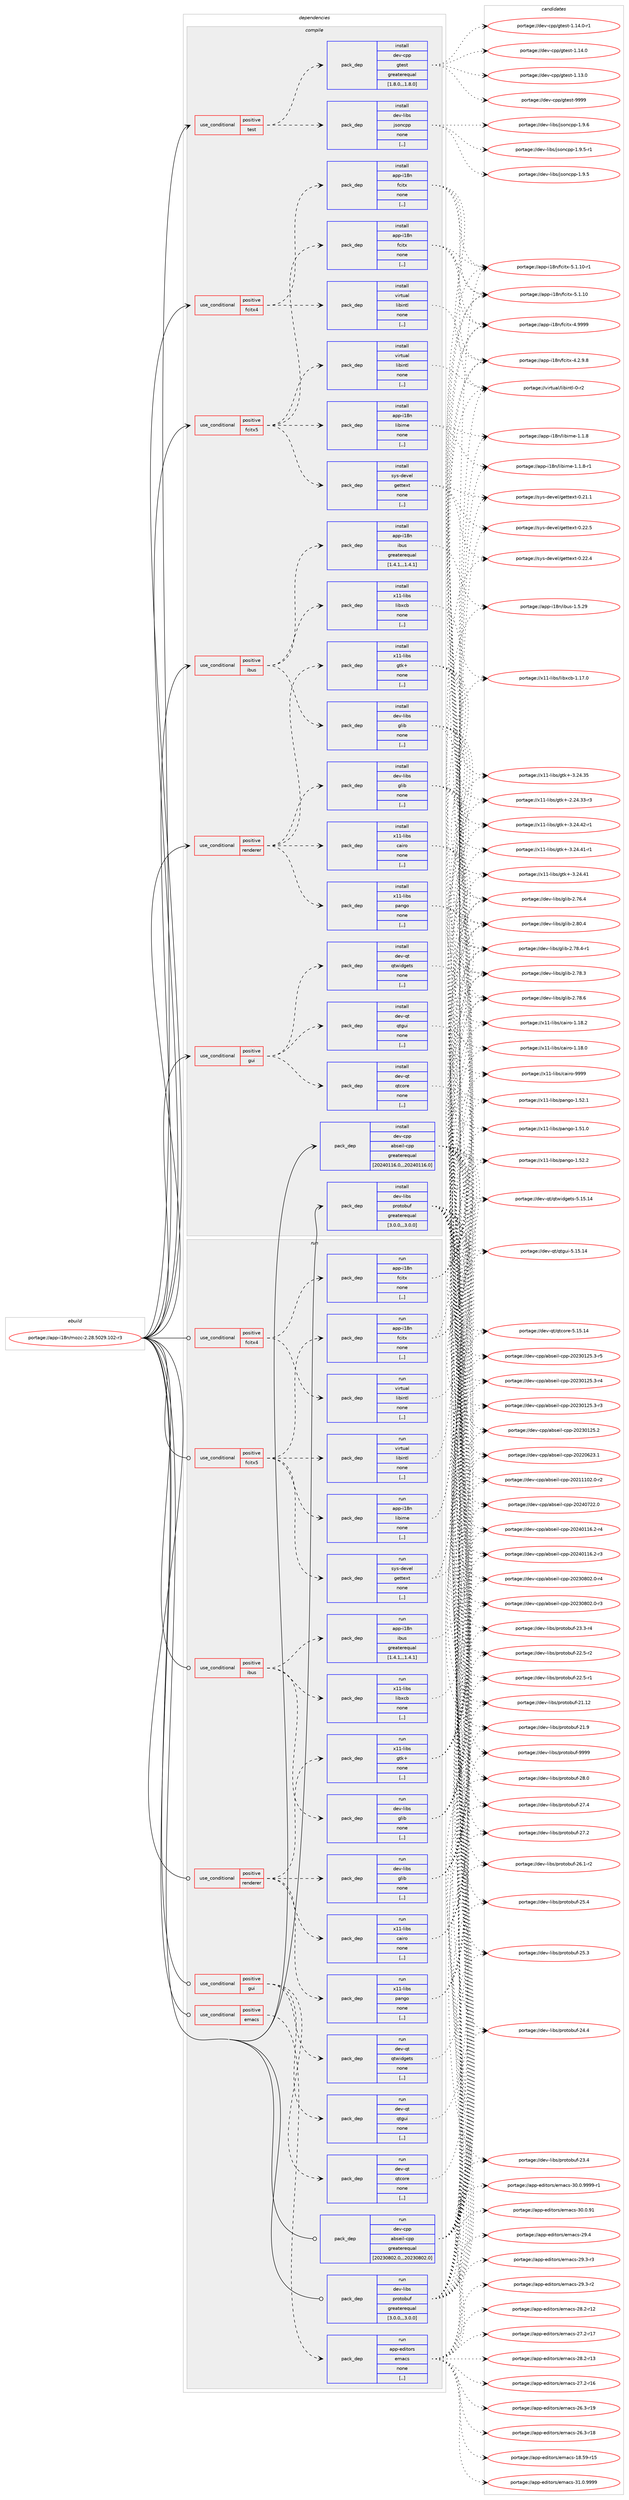 digraph prolog {

# *************
# Graph options
# *************

newrank=true;
concentrate=true;
compound=true;
graph [rankdir=LR,fontname=Helvetica,fontsize=10,ranksep=1.5];#, ranksep=2.5, nodesep=0.2];
edge  [arrowhead=vee];
node  [fontname=Helvetica,fontsize=10];

# **********
# The ebuild
# **********

subgraph cluster_leftcol {
color=gray;
label=<<i>ebuild</i>>;
id [label="portage://app-i18n/mozc-2.28.5029.102-r3", color=red, width=4, href="../app-i18n/mozc-2.28.5029.102-r3.svg"];
}

# ****************
# The dependencies
# ****************

subgraph cluster_midcol {
color=gray;
label=<<i>dependencies</i>>;
subgraph cluster_compile {
fillcolor="#eeeeee";
style=filled;
label=<<i>compile</i>>;
subgraph cond141066 {
dependency532045 [label=<<TABLE BORDER="0" CELLBORDER="1" CELLSPACING="0" CELLPADDING="4"><TR><TD ROWSPAN="3" CELLPADDING="10">use_conditional</TD></TR><TR><TD>positive</TD></TR><TR><TD>fcitx4</TD></TR></TABLE>>, shape=none, color=red];
subgraph pack387006 {
dependency532046 [label=<<TABLE BORDER="0" CELLBORDER="1" CELLSPACING="0" CELLPADDING="4" WIDTH="220"><TR><TD ROWSPAN="6" CELLPADDING="30">pack_dep</TD></TR><TR><TD WIDTH="110">install</TD></TR><TR><TD>app-i18n</TD></TR><TR><TD>fcitx</TD></TR><TR><TD>none</TD></TR><TR><TD>[,,]</TD></TR></TABLE>>, shape=none, color=blue];
}
dependency532045:e -> dependency532046:w [weight=20,style="dashed",arrowhead="vee"];
subgraph pack387007 {
dependency532047 [label=<<TABLE BORDER="0" CELLBORDER="1" CELLSPACING="0" CELLPADDING="4" WIDTH="220"><TR><TD ROWSPAN="6" CELLPADDING="30">pack_dep</TD></TR><TR><TD WIDTH="110">install</TD></TR><TR><TD>virtual</TD></TR><TR><TD>libintl</TD></TR><TR><TD>none</TD></TR><TR><TD>[,,]</TD></TR></TABLE>>, shape=none, color=blue];
}
dependency532045:e -> dependency532047:w [weight=20,style="dashed",arrowhead="vee"];
}
id:e -> dependency532045:w [weight=20,style="solid",arrowhead="vee"];
subgraph cond141067 {
dependency532048 [label=<<TABLE BORDER="0" CELLBORDER="1" CELLSPACING="0" CELLPADDING="4"><TR><TD ROWSPAN="3" CELLPADDING="10">use_conditional</TD></TR><TR><TD>positive</TD></TR><TR><TD>fcitx5</TD></TR></TABLE>>, shape=none, color=red];
subgraph pack387008 {
dependency532049 [label=<<TABLE BORDER="0" CELLBORDER="1" CELLSPACING="0" CELLPADDING="4" WIDTH="220"><TR><TD ROWSPAN="6" CELLPADDING="30">pack_dep</TD></TR><TR><TD WIDTH="110">install</TD></TR><TR><TD>app-i18n</TD></TR><TR><TD>fcitx</TD></TR><TR><TD>none</TD></TR><TR><TD>[,,]</TD></TR></TABLE>>, shape=none, color=blue];
}
dependency532048:e -> dependency532049:w [weight=20,style="dashed",arrowhead="vee"];
subgraph pack387009 {
dependency532050 [label=<<TABLE BORDER="0" CELLBORDER="1" CELLSPACING="0" CELLPADDING="4" WIDTH="220"><TR><TD ROWSPAN="6" CELLPADDING="30">pack_dep</TD></TR><TR><TD WIDTH="110">install</TD></TR><TR><TD>app-i18n</TD></TR><TR><TD>libime</TD></TR><TR><TD>none</TD></TR><TR><TD>[,,]</TD></TR></TABLE>>, shape=none, color=blue];
}
dependency532048:e -> dependency532050:w [weight=20,style="dashed",arrowhead="vee"];
subgraph pack387010 {
dependency532051 [label=<<TABLE BORDER="0" CELLBORDER="1" CELLSPACING="0" CELLPADDING="4" WIDTH="220"><TR><TD ROWSPAN="6" CELLPADDING="30">pack_dep</TD></TR><TR><TD WIDTH="110">install</TD></TR><TR><TD>sys-devel</TD></TR><TR><TD>gettext</TD></TR><TR><TD>none</TD></TR><TR><TD>[,,]</TD></TR></TABLE>>, shape=none, color=blue];
}
dependency532048:e -> dependency532051:w [weight=20,style="dashed",arrowhead="vee"];
subgraph pack387011 {
dependency532052 [label=<<TABLE BORDER="0" CELLBORDER="1" CELLSPACING="0" CELLPADDING="4" WIDTH="220"><TR><TD ROWSPAN="6" CELLPADDING="30">pack_dep</TD></TR><TR><TD WIDTH="110">install</TD></TR><TR><TD>virtual</TD></TR><TR><TD>libintl</TD></TR><TR><TD>none</TD></TR><TR><TD>[,,]</TD></TR></TABLE>>, shape=none, color=blue];
}
dependency532048:e -> dependency532052:w [weight=20,style="dashed",arrowhead="vee"];
}
id:e -> dependency532048:w [weight=20,style="solid",arrowhead="vee"];
subgraph cond141068 {
dependency532053 [label=<<TABLE BORDER="0" CELLBORDER="1" CELLSPACING="0" CELLPADDING="4"><TR><TD ROWSPAN="3" CELLPADDING="10">use_conditional</TD></TR><TR><TD>positive</TD></TR><TR><TD>gui</TD></TR></TABLE>>, shape=none, color=red];
subgraph pack387012 {
dependency532054 [label=<<TABLE BORDER="0" CELLBORDER="1" CELLSPACING="0" CELLPADDING="4" WIDTH="220"><TR><TD ROWSPAN="6" CELLPADDING="30">pack_dep</TD></TR><TR><TD WIDTH="110">install</TD></TR><TR><TD>dev-qt</TD></TR><TR><TD>qtcore</TD></TR><TR><TD>none</TD></TR><TR><TD>[,,]</TD></TR></TABLE>>, shape=none, color=blue];
}
dependency532053:e -> dependency532054:w [weight=20,style="dashed",arrowhead="vee"];
subgraph pack387013 {
dependency532055 [label=<<TABLE BORDER="0" CELLBORDER="1" CELLSPACING="0" CELLPADDING="4" WIDTH="220"><TR><TD ROWSPAN="6" CELLPADDING="30">pack_dep</TD></TR><TR><TD WIDTH="110">install</TD></TR><TR><TD>dev-qt</TD></TR><TR><TD>qtgui</TD></TR><TR><TD>none</TD></TR><TR><TD>[,,]</TD></TR></TABLE>>, shape=none, color=blue];
}
dependency532053:e -> dependency532055:w [weight=20,style="dashed",arrowhead="vee"];
subgraph pack387014 {
dependency532056 [label=<<TABLE BORDER="0" CELLBORDER="1" CELLSPACING="0" CELLPADDING="4" WIDTH="220"><TR><TD ROWSPAN="6" CELLPADDING="30">pack_dep</TD></TR><TR><TD WIDTH="110">install</TD></TR><TR><TD>dev-qt</TD></TR><TR><TD>qtwidgets</TD></TR><TR><TD>none</TD></TR><TR><TD>[,,]</TD></TR></TABLE>>, shape=none, color=blue];
}
dependency532053:e -> dependency532056:w [weight=20,style="dashed",arrowhead="vee"];
}
id:e -> dependency532053:w [weight=20,style="solid",arrowhead="vee"];
subgraph cond141069 {
dependency532057 [label=<<TABLE BORDER="0" CELLBORDER="1" CELLSPACING="0" CELLPADDING="4"><TR><TD ROWSPAN="3" CELLPADDING="10">use_conditional</TD></TR><TR><TD>positive</TD></TR><TR><TD>ibus</TD></TR></TABLE>>, shape=none, color=red];
subgraph pack387015 {
dependency532058 [label=<<TABLE BORDER="0" CELLBORDER="1" CELLSPACING="0" CELLPADDING="4" WIDTH="220"><TR><TD ROWSPAN="6" CELLPADDING="30">pack_dep</TD></TR><TR><TD WIDTH="110">install</TD></TR><TR><TD>app-i18n</TD></TR><TR><TD>ibus</TD></TR><TR><TD>greaterequal</TD></TR><TR><TD>[1.4.1,,,1.4.1]</TD></TR></TABLE>>, shape=none, color=blue];
}
dependency532057:e -> dependency532058:w [weight=20,style="dashed",arrowhead="vee"];
subgraph pack387016 {
dependency532059 [label=<<TABLE BORDER="0" CELLBORDER="1" CELLSPACING="0" CELLPADDING="4" WIDTH="220"><TR><TD ROWSPAN="6" CELLPADDING="30">pack_dep</TD></TR><TR><TD WIDTH="110">install</TD></TR><TR><TD>dev-libs</TD></TR><TR><TD>glib</TD></TR><TR><TD>none</TD></TR><TR><TD>[,,]</TD></TR></TABLE>>, shape=none, color=blue];
}
dependency532057:e -> dependency532059:w [weight=20,style="dashed",arrowhead="vee"];
subgraph pack387017 {
dependency532060 [label=<<TABLE BORDER="0" CELLBORDER="1" CELLSPACING="0" CELLPADDING="4" WIDTH="220"><TR><TD ROWSPAN="6" CELLPADDING="30">pack_dep</TD></TR><TR><TD WIDTH="110">install</TD></TR><TR><TD>x11-libs</TD></TR><TR><TD>libxcb</TD></TR><TR><TD>none</TD></TR><TR><TD>[,,]</TD></TR></TABLE>>, shape=none, color=blue];
}
dependency532057:e -> dependency532060:w [weight=20,style="dashed",arrowhead="vee"];
}
id:e -> dependency532057:w [weight=20,style="solid",arrowhead="vee"];
subgraph cond141070 {
dependency532061 [label=<<TABLE BORDER="0" CELLBORDER="1" CELLSPACING="0" CELLPADDING="4"><TR><TD ROWSPAN="3" CELLPADDING="10">use_conditional</TD></TR><TR><TD>positive</TD></TR><TR><TD>renderer</TD></TR></TABLE>>, shape=none, color=red];
subgraph pack387018 {
dependency532062 [label=<<TABLE BORDER="0" CELLBORDER="1" CELLSPACING="0" CELLPADDING="4" WIDTH="220"><TR><TD ROWSPAN="6" CELLPADDING="30">pack_dep</TD></TR><TR><TD WIDTH="110">install</TD></TR><TR><TD>dev-libs</TD></TR><TR><TD>glib</TD></TR><TR><TD>none</TD></TR><TR><TD>[,,]</TD></TR></TABLE>>, shape=none, color=blue];
}
dependency532061:e -> dependency532062:w [weight=20,style="dashed",arrowhead="vee"];
subgraph pack387019 {
dependency532063 [label=<<TABLE BORDER="0" CELLBORDER="1" CELLSPACING="0" CELLPADDING="4" WIDTH="220"><TR><TD ROWSPAN="6" CELLPADDING="30">pack_dep</TD></TR><TR><TD WIDTH="110">install</TD></TR><TR><TD>x11-libs</TD></TR><TR><TD>cairo</TD></TR><TR><TD>none</TD></TR><TR><TD>[,,]</TD></TR></TABLE>>, shape=none, color=blue];
}
dependency532061:e -> dependency532063:w [weight=20,style="dashed",arrowhead="vee"];
subgraph pack387020 {
dependency532064 [label=<<TABLE BORDER="0" CELLBORDER="1" CELLSPACING="0" CELLPADDING="4" WIDTH="220"><TR><TD ROWSPAN="6" CELLPADDING="30">pack_dep</TD></TR><TR><TD WIDTH="110">install</TD></TR><TR><TD>x11-libs</TD></TR><TR><TD>gtk+</TD></TR><TR><TD>none</TD></TR><TR><TD>[,,]</TD></TR></TABLE>>, shape=none, color=blue];
}
dependency532061:e -> dependency532064:w [weight=20,style="dashed",arrowhead="vee"];
subgraph pack387021 {
dependency532065 [label=<<TABLE BORDER="0" CELLBORDER="1" CELLSPACING="0" CELLPADDING="4" WIDTH="220"><TR><TD ROWSPAN="6" CELLPADDING="30">pack_dep</TD></TR><TR><TD WIDTH="110">install</TD></TR><TR><TD>x11-libs</TD></TR><TR><TD>pango</TD></TR><TR><TD>none</TD></TR><TR><TD>[,,]</TD></TR></TABLE>>, shape=none, color=blue];
}
dependency532061:e -> dependency532065:w [weight=20,style="dashed",arrowhead="vee"];
}
id:e -> dependency532061:w [weight=20,style="solid",arrowhead="vee"];
subgraph cond141071 {
dependency532066 [label=<<TABLE BORDER="0" CELLBORDER="1" CELLSPACING="0" CELLPADDING="4"><TR><TD ROWSPAN="3" CELLPADDING="10">use_conditional</TD></TR><TR><TD>positive</TD></TR><TR><TD>test</TD></TR></TABLE>>, shape=none, color=red];
subgraph pack387022 {
dependency532067 [label=<<TABLE BORDER="0" CELLBORDER="1" CELLSPACING="0" CELLPADDING="4" WIDTH="220"><TR><TD ROWSPAN="6" CELLPADDING="30">pack_dep</TD></TR><TR><TD WIDTH="110">install</TD></TR><TR><TD>dev-cpp</TD></TR><TR><TD>gtest</TD></TR><TR><TD>greaterequal</TD></TR><TR><TD>[1.8.0,,,1.8.0]</TD></TR></TABLE>>, shape=none, color=blue];
}
dependency532066:e -> dependency532067:w [weight=20,style="dashed",arrowhead="vee"];
subgraph pack387023 {
dependency532068 [label=<<TABLE BORDER="0" CELLBORDER="1" CELLSPACING="0" CELLPADDING="4" WIDTH="220"><TR><TD ROWSPAN="6" CELLPADDING="30">pack_dep</TD></TR><TR><TD WIDTH="110">install</TD></TR><TR><TD>dev-libs</TD></TR><TR><TD>jsoncpp</TD></TR><TR><TD>none</TD></TR><TR><TD>[,,]</TD></TR></TABLE>>, shape=none, color=blue];
}
dependency532066:e -> dependency532068:w [weight=20,style="dashed",arrowhead="vee"];
}
id:e -> dependency532066:w [weight=20,style="solid",arrowhead="vee"];
subgraph pack387024 {
dependency532069 [label=<<TABLE BORDER="0" CELLBORDER="1" CELLSPACING="0" CELLPADDING="4" WIDTH="220"><TR><TD ROWSPAN="6" CELLPADDING="30">pack_dep</TD></TR><TR><TD WIDTH="110">install</TD></TR><TR><TD>dev-cpp</TD></TR><TR><TD>abseil-cpp</TD></TR><TR><TD>greaterequal</TD></TR><TR><TD>[20240116.0,,,20240116.0]</TD></TR></TABLE>>, shape=none, color=blue];
}
id:e -> dependency532069:w [weight=20,style="solid",arrowhead="vee"];
subgraph pack387025 {
dependency532070 [label=<<TABLE BORDER="0" CELLBORDER="1" CELLSPACING="0" CELLPADDING="4" WIDTH="220"><TR><TD ROWSPAN="6" CELLPADDING="30">pack_dep</TD></TR><TR><TD WIDTH="110">install</TD></TR><TR><TD>dev-libs</TD></TR><TR><TD>protobuf</TD></TR><TR><TD>greaterequal</TD></TR><TR><TD>[3.0.0,,,3.0.0]</TD></TR></TABLE>>, shape=none, color=blue];
}
id:e -> dependency532070:w [weight=20,style="solid",arrowhead="vee"];
}
subgraph cluster_compileandrun {
fillcolor="#eeeeee";
style=filled;
label=<<i>compile and run</i>>;
}
subgraph cluster_run {
fillcolor="#eeeeee";
style=filled;
label=<<i>run</i>>;
subgraph cond141072 {
dependency532071 [label=<<TABLE BORDER="0" CELLBORDER="1" CELLSPACING="0" CELLPADDING="4"><TR><TD ROWSPAN="3" CELLPADDING="10">use_conditional</TD></TR><TR><TD>positive</TD></TR><TR><TD>emacs</TD></TR></TABLE>>, shape=none, color=red];
subgraph pack387026 {
dependency532072 [label=<<TABLE BORDER="0" CELLBORDER="1" CELLSPACING="0" CELLPADDING="4" WIDTH="220"><TR><TD ROWSPAN="6" CELLPADDING="30">pack_dep</TD></TR><TR><TD WIDTH="110">run</TD></TR><TR><TD>app-editors</TD></TR><TR><TD>emacs</TD></TR><TR><TD>none</TD></TR><TR><TD>[,,]</TD></TR></TABLE>>, shape=none, color=blue];
}
dependency532071:e -> dependency532072:w [weight=20,style="dashed",arrowhead="vee"];
}
id:e -> dependency532071:w [weight=20,style="solid",arrowhead="odot"];
subgraph cond141073 {
dependency532073 [label=<<TABLE BORDER="0" CELLBORDER="1" CELLSPACING="0" CELLPADDING="4"><TR><TD ROWSPAN="3" CELLPADDING="10">use_conditional</TD></TR><TR><TD>positive</TD></TR><TR><TD>fcitx4</TD></TR></TABLE>>, shape=none, color=red];
subgraph pack387027 {
dependency532074 [label=<<TABLE BORDER="0" CELLBORDER="1" CELLSPACING="0" CELLPADDING="4" WIDTH="220"><TR><TD ROWSPAN="6" CELLPADDING="30">pack_dep</TD></TR><TR><TD WIDTH="110">run</TD></TR><TR><TD>app-i18n</TD></TR><TR><TD>fcitx</TD></TR><TR><TD>none</TD></TR><TR><TD>[,,]</TD></TR></TABLE>>, shape=none, color=blue];
}
dependency532073:e -> dependency532074:w [weight=20,style="dashed",arrowhead="vee"];
subgraph pack387028 {
dependency532075 [label=<<TABLE BORDER="0" CELLBORDER="1" CELLSPACING="0" CELLPADDING="4" WIDTH="220"><TR><TD ROWSPAN="6" CELLPADDING="30">pack_dep</TD></TR><TR><TD WIDTH="110">run</TD></TR><TR><TD>virtual</TD></TR><TR><TD>libintl</TD></TR><TR><TD>none</TD></TR><TR><TD>[,,]</TD></TR></TABLE>>, shape=none, color=blue];
}
dependency532073:e -> dependency532075:w [weight=20,style="dashed",arrowhead="vee"];
}
id:e -> dependency532073:w [weight=20,style="solid",arrowhead="odot"];
subgraph cond141074 {
dependency532076 [label=<<TABLE BORDER="0" CELLBORDER="1" CELLSPACING="0" CELLPADDING="4"><TR><TD ROWSPAN="3" CELLPADDING="10">use_conditional</TD></TR><TR><TD>positive</TD></TR><TR><TD>fcitx5</TD></TR></TABLE>>, shape=none, color=red];
subgraph pack387029 {
dependency532077 [label=<<TABLE BORDER="0" CELLBORDER="1" CELLSPACING="0" CELLPADDING="4" WIDTH="220"><TR><TD ROWSPAN="6" CELLPADDING="30">pack_dep</TD></TR><TR><TD WIDTH="110">run</TD></TR><TR><TD>app-i18n</TD></TR><TR><TD>fcitx</TD></TR><TR><TD>none</TD></TR><TR><TD>[,,]</TD></TR></TABLE>>, shape=none, color=blue];
}
dependency532076:e -> dependency532077:w [weight=20,style="dashed",arrowhead="vee"];
subgraph pack387030 {
dependency532078 [label=<<TABLE BORDER="0" CELLBORDER="1" CELLSPACING="0" CELLPADDING="4" WIDTH="220"><TR><TD ROWSPAN="6" CELLPADDING="30">pack_dep</TD></TR><TR><TD WIDTH="110">run</TD></TR><TR><TD>app-i18n</TD></TR><TR><TD>libime</TD></TR><TR><TD>none</TD></TR><TR><TD>[,,]</TD></TR></TABLE>>, shape=none, color=blue];
}
dependency532076:e -> dependency532078:w [weight=20,style="dashed",arrowhead="vee"];
subgraph pack387031 {
dependency532079 [label=<<TABLE BORDER="0" CELLBORDER="1" CELLSPACING="0" CELLPADDING="4" WIDTH="220"><TR><TD ROWSPAN="6" CELLPADDING="30">pack_dep</TD></TR><TR><TD WIDTH="110">run</TD></TR><TR><TD>sys-devel</TD></TR><TR><TD>gettext</TD></TR><TR><TD>none</TD></TR><TR><TD>[,,]</TD></TR></TABLE>>, shape=none, color=blue];
}
dependency532076:e -> dependency532079:w [weight=20,style="dashed",arrowhead="vee"];
subgraph pack387032 {
dependency532080 [label=<<TABLE BORDER="0" CELLBORDER="1" CELLSPACING="0" CELLPADDING="4" WIDTH="220"><TR><TD ROWSPAN="6" CELLPADDING="30">pack_dep</TD></TR><TR><TD WIDTH="110">run</TD></TR><TR><TD>virtual</TD></TR><TR><TD>libintl</TD></TR><TR><TD>none</TD></TR><TR><TD>[,,]</TD></TR></TABLE>>, shape=none, color=blue];
}
dependency532076:e -> dependency532080:w [weight=20,style="dashed",arrowhead="vee"];
}
id:e -> dependency532076:w [weight=20,style="solid",arrowhead="odot"];
subgraph cond141075 {
dependency532081 [label=<<TABLE BORDER="0" CELLBORDER="1" CELLSPACING="0" CELLPADDING="4"><TR><TD ROWSPAN="3" CELLPADDING="10">use_conditional</TD></TR><TR><TD>positive</TD></TR><TR><TD>gui</TD></TR></TABLE>>, shape=none, color=red];
subgraph pack387033 {
dependency532082 [label=<<TABLE BORDER="0" CELLBORDER="1" CELLSPACING="0" CELLPADDING="4" WIDTH="220"><TR><TD ROWSPAN="6" CELLPADDING="30">pack_dep</TD></TR><TR><TD WIDTH="110">run</TD></TR><TR><TD>dev-qt</TD></TR><TR><TD>qtcore</TD></TR><TR><TD>none</TD></TR><TR><TD>[,,]</TD></TR></TABLE>>, shape=none, color=blue];
}
dependency532081:e -> dependency532082:w [weight=20,style="dashed",arrowhead="vee"];
subgraph pack387034 {
dependency532083 [label=<<TABLE BORDER="0" CELLBORDER="1" CELLSPACING="0" CELLPADDING="4" WIDTH="220"><TR><TD ROWSPAN="6" CELLPADDING="30">pack_dep</TD></TR><TR><TD WIDTH="110">run</TD></TR><TR><TD>dev-qt</TD></TR><TR><TD>qtgui</TD></TR><TR><TD>none</TD></TR><TR><TD>[,,]</TD></TR></TABLE>>, shape=none, color=blue];
}
dependency532081:e -> dependency532083:w [weight=20,style="dashed",arrowhead="vee"];
subgraph pack387035 {
dependency532084 [label=<<TABLE BORDER="0" CELLBORDER="1" CELLSPACING="0" CELLPADDING="4" WIDTH="220"><TR><TD ROWSPAN="6" CELLPADDING="30">pack_dep</TD></TR><TR><TD WIDTH="110">run</TD></TR><TR><TD>dev-qt</TD></TR><TR><TD>qtwidgets</TD></TR><TR><TD>none</TD></TR><TR><TD>[,,]</TD></TR></TABLE>>, shape=none, color=blue];
}
dependency532081:e -> dependency532084:w [weight=20,style="dashed",arrowhead="vee"];
}
id:e -> dependency532081:w [weight=20,style="solid",arrowhead="odot"];
subgraph cond141076 {
dependency532085 [label=<<TABLE BORDER="0" CELLBORDER="1" CELLSPACING="0" CELLPADDING="4"><TR><TD ROWSPAN="3" CELLPADDING="10">use_conditional</TD></TR><TR><TD>positive</TD></TR><TR><TD>ibus</TD></TR></TABLE>>, shape=none, color=red];
subgraph pack387036 {
dependency532086 [label=<<TABLE BORDER="0" CELLBORDER="1" CELLSPACING="0" CELLPADDING="4" WIDTH="220"><TR><TD ROWSPAN="6" CELLPADDING="30">pack_dep</TD></TR><TR><TD WIDTH="110">run</TD></TR><TR><TD>app-i18n</TD></TR><TR><TD>ibus</TD></TR><TR><TD>greaterequal</TD></TR><TR><TD>[1.4.1,,,1.4.1]</TD></TR></TABLE>>, shape=none, color=blue];
}
dependency532085:e -> dependency532086:w [weight=20,style="dashed",arrowhead="vee"];
subgraph pack387037 {
dependency532087 [label=<<TABLE BORDER="0" CELLBORDER="1" CELLSPACING="0" CELLPADDING="4" WIDTH="220"><TR><TD ROWSPAN="6" CELLPADDING="30">pack_dep</TD></TR><TR><TD WIDTH="110">run</TD></TR><TR><TD>dev-libs</TD></TR><TR><TD>glib</TD></TR><TR><TD>none</TD></TR><TR><TD>[,,]</TD></TR></TABLE>>, shape=none, color=blue];
}
dependency532085:e -> dependency532087:w [weight=20,style="dashed",arrowhead="vee"];
subgraph pack387038 {
dependency532088 [label=<<TABLE BORDER="0" CELLBORDER="1" CELLSPACING="0" CELLPADDING="4" WIDTH="220"><TR><TD ROWSPAN="6" CELLPADDING="30">pack_dep</TD></TR><TR><TD WIDTH="110">run</TD></TR><TR><TD>x11-libs</TD></TR><TR><TD>libxcb</TD></TR><TR><TD>none</TD></TR><TR><TD>[,,]</TD></TR></TABLE>>, shape=none, color=blue];
}
dependency532085:e -> dependency532088:w [weight=20,style="dashed",arrowhead="vee"];
}
id:e -> dependency532085:w [weight=20,style="solid",arrowhead="odot"];
subgraph cond141077 {
dependency532089 [label=<<TABLE BORDER="0" CELLBORDER="1" CELLSPACING="0" CELLPADDING="4"><TR><TD ROWSPAN="3" CELLPADDING="10">use_conditional</TD></TR><TR><TD>positive</TD></TR><TR><TD>renderer</TD></TR></TABLE>>, shape=none, color=red];
subgraph pack387039 {
dependency532090 [label=<<TABLE BORDER="0" CELLBORDER="1" CELLSPACING="0" CELLPADDING="4" WIDTH="220"><TR><TD ROWSPAN="6" CELLPADDING="30">pack_dep</TD></TR><TR><TD WIDTH="110">run</TD></TR><TR><TD>dev-libs</TD></TR><TR><TD>glib</TD></TR><TR><TD>none</TD></TR><TR><TD>[,,]</TD></TR></TABLE>>, shape=none, color=blue];
}
dependency532089:e -> dependency532090:w [weight=20,style="dashed",arrowhead="vee"];
subgraph pack387040 {
dependency532091 [label=<<TABLE BORDER="0" CELLBORDER="1" CELLSPACING="0" CELLPADDING="4" WIDTH="220"><TR><TD ROWSPAN="6" CELLPADDING="30">pack_dep</TD></TR><TR><TD WIDTH="110">run</TD></TR><TR><TD>x11-libs</TD></TR><TR><TD>cairo</TD></TR><TR><TD>none</TD></TR><TR><TD>[,,]</TD></TR></TABLE>>, shape=none, color=blue];
}
dependency532089:e -> dependency532091:w [weight=20,style="dashed",arrowhead="vee"];
subgraph pack387041 {
dependency532092 [label=<<TABLE BORDER="0" CELLBORDER="1" CELLSPACING="0" CELLPADDING="4" WIDTH="220"><TR><TD ROWSPAN="6" CELLPADDING="30">pack_dep</TD></TR><TR><TD WIDTH="110">run</TD></TR><TR><TD>x11-libs</TD></TR><TR><TD>gtk+</TD></TR><TR><TD>none</TD></TR><TR><TD>[,,]</TD></TR></TABLE>>, shape=none, color=blue];
}
dependency532089:e -> dependency532092:w [weight=20,style="dashed",arrowhead="vee"];
subgraph pack387042 {
dependency532093 [label=<<TABLE BORDER="0" CELLBORDER="1" CELLSPACING="0" CELLPADDING="4" WIDTH="220"><TR><TD ROWSPAN="6" CELLPADDING="30">pack_dep</TD></TR><TR><TD WIDTH="110">run</TD></TR><TR><TD>x11-libs</TD></TR><TR><TD>pango</TD></TR><TR><TD>none</TD></TR><TR><TD>[,,]</TD></TR></TABLE>>, shape=none, color=blue];
}
dependency532089:e -> dependency532093:w [weight=20,style="dashed",arrowhead="vee"];
}
id:e -> dependency532089:w [weight=20,style="solid",arrowhead="odot"];
subgraph pack387043 {
dependency532094 [label=<<TABLE BORDER="0" CELLBORDER="1" CELLSPACING="0" CELLPADDING="4" WIDTH="220"><TR><TD ROWSPAN="6" CELLPADDING="30">pack_dep</TD></TR><TR><TD WIDTH="110">run</TD></TR><TR><TD>dev-cpp</TD></TR><TR><TD>abseil-cpp</TD></TR><TR><TD>greaterequal</TD></TR><TR><TD>[20230802.0,,,20230802.0]</TD></TR></TABLE>>, shape=none, color=blue];
}
id:e -> dependency532094:w [weight=20,style="solid",arrowhead="odot"];
subgraph pack387044 {
dependency532095 [label=<<TABLE BORDER="0" CELLBORDER="1" CELLSPACING="0" CELLPADDING="4" WIDTH="220"><TR><TD ROWSPAN="6" CELLPADDING="30">pack_dep</TD></TR><TR><TD WIDTH="110">run</TD></TR><TR><TD>dev-libs</TD></TR><TR><TD>protobuf</TD></TR><TR><TD>greaterequal</TD></TR><TR><TD>[3.0.0,,,3.0.0]</TD></TR></TABLE>>, shape=none, color=blue];
}
id:e -> dependency532095:w [weight=20,style="solid",arrowhead="odot"];
}
}

# **************
# The candidates
# **************

subgraph cluster_choices {
rank=same;
color=gray;
label=<<i>candidates</i>>;

subgraph choice387006 {
color=black;
nodesep=1;
choice971121124510549561104710299105116120455346494649484511449 [label="portage://app-i18n/fcitx-5.1.10-r1", color=red, width=4,href="../app-i18n/fcitx-5.1.10-r1.svg"];
choice97112112451054956110471029910511612045534649464948 [label="portage://app-i18n/fcitx-5.1.10", color=red, width=4,href="../app-i18n/fcitx-5.1.10.svg"];
choice97112112451054956110471029910511612045524657575757 [label="portage://app-i18n/fcitx-4.9999", color=red, width=4,href="../app-i18n/fcitx-4.9999.svg"];
choice9711211245105495611047102991051161204552465046574656 [label="portage://app-i18n/fcitx-4.2.9.8", color=red, width=4,href="../app-i18n/fcitx-4.2.9.8.svg"];
dependency532046:e -> choice971121124510549561104710299105116120455346494649484511449:w [style=dotted,weight="100"];
dependency532046:e -> choice97112112451054956110471029910511612045534649464948:w [style=dotted,weight="100"];
dependency532046:e -> choice97112112451054956110471029910511612045524657575757:w [style=dotted,weight="100"];
dependency532046:e -> choice9711211245105495611047102991051161204552465046574656:w [style=dotted,weight="100"];
}
subgraph choice387007 {
color=black;
nodesep=1;
choice11810511411611797108471081059810511011610845484511450 [label="portage://virtual/libintl-0-r2", color=red, width=4,href="../virtual/libintl-0-r2.svg"];
dependency532047:e -> choice11810511411611797108471081059810511011610845484511450:w [style=dotted,weight="100"];
}
subgraph choice387008 {
color=black;
nodesep=1;
choice971121124510549561104710299105116120455346494649484511449 [label="portage://app-i18n/fcitx-5.1.10-r1", color=red, width=4,href="../app-i18n/fcitx-5.1.10-r1.svg"];
choice97112112451054956110471029910511612045534649464948 [label="portage://app-i18n/fcitx-5.1.10", color=red, width=4,href="../app-i18n/fcitx-5.1.10.svg"];
choice97112112451054956110471029910511612045524657575757 [label="portage://app-i18n/fcitx-4.9999", color=red, width=4,href="../app-i18n/fcitx-4.9999.svg"];
choice9711211245105495611047102991051161204552465046574656 [label="portage://app-i18n/fcitx-4.2.9.8", color=red, width=4,href="../app-i18n/fcitx-4.2.9.8.svg"];
dependency532049:e -> choice971121124510549561104710299105116120455346494649484511449:w [style=dotted,weight="100"];
dependency532049:e -> choice97112112451054956110471029910511612045534649464948:w [style=dotted,weight="100"];
dependency532049:e -> choice97112112451054956110471029910511612045524657575757:w [style=dotted,weight="100"];
dependency532049:e -> choice9711211245105495611047102991051161204552465046574656:w [style=dotted,weight="100"];
}
subgraph choice387009 {
color=black;
nodesep=1;
choice9711211245105495611047108105981051091014549464946564511449 [label="portage://app-i18n/libime-1.1.8-r1", color=red, width=4,href="../app-i18n/libime-1.1.8-r1.svg"];
choice971121124510549561104710810598105109101454946494656 [label="portage://app-i18n/libime-1.1.8", color=red, width=4,href="../app-i18n/libime-1.1.8.svg"];
dependency532050:e -> choice9711211245105495611047108105981051091014549464946564511449:w [style=dotted,weight="100"];
dependency532050:e -> choice971121124510549561104710810598105109101454946494656:w [style=dotted,weight="100"];
}
subgraph choice387010 {
color=black;
nodesep=1;
choice115121115451001011181011084710310111611610112011645484650504653 [label="portage://sys-devel/gettext-0.22.5", color=red, width=4,href="../sys-devel/gettext-0.22.5.svg"];
choice115121115451001011181011084710310111611610112011645484650504652 [label="portage://sys-devel/gettext-0.22.4", color=red, width=4,href="../sys-devel/gettext-0.22.4.svg"];
choice115121115451001011181011084710310111611610112011645484650494649 [label="portage://sys-devel/gettext-0.21.1", color=red, width=4,href="../sys-devel/gettext-0.21.1.svg"];
dependency532051:e -> choice115121115451001011181011084710310111611610112011645484650504653:w [style=dotted,weight="100"];
dependency532051:e -> choice115121115451001011181011084710310111611610112011645484650504652:w [style=dotted,weight="100"];
dependency532051:e -> choice115121115451001011181011084710310111611610112011645484650494649:w [style=dotted,weight="100"];
}
subgraph choice387011 {
color=black;
nodesep=1;
choice11810511411611797108471081059810511011610845484511450 [label="portage://virtual/libintl-0-r2", color=red, width=4,href="../virtual/libintl-0-r2.svg"];
dependency532052:e -> choice11810511411611797108471081059810511011610845484511450:w [style=dotted,weight="100"];
}
subgraph choice387012 {
color=black;
nodesep=1;
choice1001011184511311647113116991111141014553464953464952 [label="portage://dev-qt/qtcore-5.15.14", color=red, width=4,href="../dev-qt/qtcore-5.15.14.svg"];
dependency532054:e -> choice1001011184511311647113116991111141014553464953464952:w [style=dotted,weight="100"];
}
subgraph choice387013 {
color=black;
nodesep=1;
choice10010111845113116471131161031171054553464953464952 [label="portage://dev-qt/qtgui-5.15.14", color=red, width=4,href="../dev-qt/qtgui-5.15.14.svg"];
dependency532055:e -> choice10010111845113116471131161031171054553464953464952:w [style=dotted,weight="100"];
}
subgraph choice387014 {
color=black;
nodesep=1;
choice10010111845113116471131161191051001031011161154553464953464952 [label="portage://dev-qt/qtwidgets-5.15.14", color=red, width=4,href="../dev-qt/qtwidgets-5.15.14.svg"];
dependency532056:e -> choice10010111845113116471131161191051001031011161154553464953464952:w [style=dotted,weight="100"];
}
subgraph choice387015 {
color=black;
nodesep=1;
choice97112112451054956110471059811711545494653465057 [label="portage://app-i18n/ibus-1.5.29", color=red, width=4,href="../app-i18n/ibus-1.5.29.svg"];
dependency532058:e -> choice97112112451054956110471059811711545494653465057:w [style=dotted,weight="100"];
}
subgraph choice387016 {
color=black;
nodesep=1;
choice1001011184510810598115471031081059845504656484652 [label="portage://dev-libs/glib-2.80.4", color=red, width=4,href="../dev-libs/glib-2.80.4.svg"];
choice1001011184510810598115471031081059845504655564654 [label="portage://dev-libs/glib-2.78.6", color=red, width=4,href="../dev-libs/glib-2.78.6.svg"];
choice10010111845108105981154710310810598455046555646524511449 [label="portage://dev-libs/glib-2.78.4-r1", color=red, width=4,href="../dev-libs/glib-2.78.4-r1.svg"];
choice1001011184510810598115471031081059845504655564651 [label="portage://dev-libs/glib-2.78.3", color=red, width=4,href="../dev-libs/glib-2.78.3.svg"];
choice1001011184510810598115471031081059845504655544652 [label="portage://dev-libs/glib-2.76.4", color=red, width=4,href="../dev-libs/glib-2.76.4.svg"];
dependency532059:e -> choice1001011184510810598115471031081059845504656484652:w [style=dotted,weight="100"];
dependency532059:e -> choice1001011184510810598115471031081059845504655564654:w [style=dotted,weight="100"];
dependency532059:e -> choice10010111845108105981154710310810598455046555646524511449:w [style=dotted,weight="100"];
dependency532059:e -> choice1001011184510810598115471031081059845504655564651:w [style=dotted,weight="100"];
dependency532059:e -> choice1001011184510810598115471031081059845504655544652:w [style=dotted,weight="100"];
}
subgraph choice387017 {
color=black;
nodesep=1;
choice120494945108105981154710810598120999845494649554648 [label="portage://x11-libs/libxcb-1.17.0", color=red, width=4,href="../x11-libs/libxcb-1.17.0.svg"];
dependency532060:e -> choice120494945108105981154710810598120999845494649554648:w [style=dotted,weight="100"];
}
subgraph choice387018 {
color=black;
nodesep=1;
choice1001011184510810598115471031081059845504656484652 [label="portage://dev-libs/glib-2.80.4", color=red, width=4,href="../dev-libs/glib-2.80.4.svg"];
choice1001011184510810598115471031081059845504655564654 [label="portage://dev-libs/glib-2.78.6", color=red, width=4,href="../dev-libs/glib-2.78.6.svg"];
choice10010111845108105981154710310810598455046555646524511449 [label="portage://dev-libs/glib-2.78.4-r1", color=red, width=4,href="../dev-libs/glib-2.78.4-r1.svg"];
choice1001011184510810598115471031081059845504655564651 [label="portage://dev-libs/glib-2.78.3", color=red, width=4,href="../dev-libs/glib-2.78.3.svg"];
choice1001011184510810598115471031081059845504655544652 [label="portage://dev-libs/glib-2.76.4", color=red, width=4,href="../dev-libs/glib-2.76.4.svg"];
dependency532062:e -> choice1001011184510810598115471031081059845504656484652:w [style=dotted,weight="100"];
dependency532062:e -> choice1001011184510810598115471031081059845504655564654:w [style=dotted,weight="100"];
dependency532062:e -> choice10010111845108105981154710310810598455046555646524511449:w [style=dotted,weight="100"];
dependency532062:e -> choice1001011184510810598115471031081059845504655564651:w [style=dotted,weight="100"];
dependency532062:e -> choice1001011184510810598115471031081059845504655544652:w [style=dotted,weight="100"];
}
subgraph choice387019 {
color=black;
nodesep=1;
choice120494945108105981154799971051141114557575757 [label="portage://x11-libs/cairo-9999", color=red, width=4,href="../x11-libs/cairo-9999.svg"];
choice1204949451081059811547999710511411145494649564650 [label="portage://x11-libs/cairo-1.18.2", color=red, width=4,href="../x11-libs/cairo-1.18.2.svg"];
choice1204949451081059811547999710511411145494649564648 [label="portage://x11-libs/cairo-1.18.0", color=red, width=4,href="../x11-libs/cairo-1.18.0.svg"];
dependency532063:e -> choice120494945108105981154799971051141114557575757:w [style=dotted,weight="100"];
dependency532063:e -> choice1204949451081059811547999710511411145494649564650:w [style=dotted,weight="100"];
dependency532063:e -> choice1204949451081059811547999710511411145494649564648:w [style=dotted,weight="100"];
}
subgraph choice387020 {
color=black;
nodesep=1;
choice12049494510810598115471031161074345514650524652504511449 [label="portage://x11-libs/gtk+-3.24.42-r1", color=red, width=4,href="../x11-libs/gtk+-3.24.42-r1.svg"];
choice12049494510810598115471031161074345514650524652494511449 [label="portage://x11-libs/gtk+-3.24.41-r1", color=red, width=4,href="../x11-libs/gtk+-3.24.41-r1.svg"];
choice1204949451081059811547103116107434551465052465249 [label="portage://x11-libs/gtk+-3.24.41", color=red, width=4,href="../x11-libs/gtk+-3.24.41.svg"];
choice1204949451081059811547103116107434551465052465153 [label="portage://x11-libs/gtk+-3.24.35", color=red, width=4,href="../x11-libs/gtk+-3.24.35.svg"];
choice12049494510810598115471031161074345504650524651514511451 [label="portage://x11-libs/gtk+-2.24.33-r3", color=red, width=4,href="../x11-libs/gtk+-2.24.33-r3.svg"];
dependency532064:e -> choice12049494510810598115471031161074345514650524652504511449:w [style=dotted,weight="100"];
dependency532064:e -> choice12049494510810598115471031161074345514650524652494511449:w [style=dotted,weight="100"];
dependency532064:e -> choice1204949451081059811547103116107434551465052465249:w [style=dotted,weight="100"];
dependency532064:e -> choice1204949451081059811547103116107434551465052465153:w [style=dotted,weight="100"];
dependency532064:e -> choice12049494510810598115471031161074345504650524651514511451:w [style=dotted,weight="100"];
}
subgraph choice387021 {
color=black;
nodesep=1;
choice12049494510810598115471129711010311145494653504650 [label="portage://x11-libs/pango-1.52.2", color=red, width=4,href="../x11-libs/pango-1.52.2.svg"];
choice12049494510810598115471129711010311145494653504649 [label="portage://x11-libs/pango-1.52.1", color=red, width=4,href="../x11-libs/pango-1.52.1.svg"];
choice12049494510810598115471129711010311145494653494648 [label="portage://x11-libs/pango-1.51.0", color=red, width=4,href="../x11-libs/pango-1.51.0.svg"];
dependency532065:e -> choice12049494510810598115471129711010311145494653504650:w [style=dotted,weight="100"];
dependency532065:e -> choice12049494510810598115471129711010311145494653504649:w [style=dotted,weight="100"];
dependency532065:e -> choice12049494510810598115471129711010311145494653494648:w [style=dotted,weight="100"];
}
subgraph choice387022 {
color=black;
nodesep=1;
choice1001011184599112112471031161011151164557575757 [label="portage://dev-cpp/gtest-9999", color=red, width=4,href="../dev-cpp/gtest-9999.svg"];
choice100101118459911211247103116101115116454946495246484511449 [label="portage://dev-cpp/gtest-1.14.0-r1", color=red, width=4,href="../dev-cpp/gtest-1.14.0-r1.svg"];
choice10010111845991121124710311610111511645494649524648 [label="portage://dev-cpp/gtest-1.14.0", color=red, width=4,href="../dev-cpp/gtest-1.14.0.svg"];
choice10010111845991121124710311610111511645494649514648 [label="portage://dev-cpp/gtest-1.13.0", color=red, width=4,href="../dev-cpp/gtest-1.13.0.svg"];
dependency532067:e -> choice1001011184599112112471031161011151164557575757:w [style=dotted,weight="100"];
dependency532067:e -> choice100101118459911211247103116101115116454946495246484511449:w [style=dotted,weight="100"];
dependency532067:e -> choice10010111845991121124710311610111511645494649524648:w [style=dotted,weight="100"];
dependency532067:e -> choice10010111845991121124710311610111511645494649514648:w [style=dotted,weight="100"];
}
subgraph choice387023 {
color=black;
nodesep=1;
choice10010111845108105981154710611511111099112112454946574654 [label="portage://dev-libs/jsoncpp-1.9.6", color=red, width=4,href="../dev-libs/jsoncpp-1.9.6.svg"];
choice100101118451081059811547106115111110991121124549465746534511449 [label="portage://dev-libs/jsoncpp-1.9.5-r1", color=red, width=4,href="../dev-libs/jsoncpp-1.9.5-r1.svg"];
choice10010111845108105981154710611511111099112112454946574653 [label="portage://dev-libs/jsoncpp-1.9.5", color=red, width=4,href="../dev-libs/jsoncpp-1.9.5.svg"];
dependency532068:e -> choice10010111845108105981154710611511111099112112454946574654:w [style=dotted,weight="100"];
dependency532068:e -> choice100101118451081059811547106115111110991121124549465746534511449:w [style=dotted,weight="100"];
dependency532068:e -> choice10010111845108105981154710611511111099112112454946574653:w [style=dotted,weight="100"];
}
subgraph choice387024 {
color=black;
nodesep=1;
choice100101118459911211247979811510110510845991121124550485052485550504648 [label="portage://dev-cpp/abseil-cpp-20240722.0", color=red, width=4,href="../dev-cpp/abseil-cpp-20240722.0.svg"];
choice1001011184599112112479798115101105108459911211245504850524849495446504511452 [label="portage://dev-cpp/abseil-cpp-20240116.2-r4", color=red, width=4,href="../dev-cpp/abseil-cpp-20240116.2-r4.svg"];
choice1001011184599112112479798115101105108459911211245504850524849495446504511451 [label="portage://dev-cpp/abseil-cpp-20240116.2-r3", color=red, width=4,href="../dev-cpp/abseil-cpp-20240116.2-r3.svg"];
choice1001011184599112112479798115101105108459911211245504850514856485046484511452 [label="portage://dev-cpp/abseil-cpp-20230802.0-r4", color=red, width=4,href="../dev-cpp/abseil-cpp-20230802.0-r4.svg"];
choice1001011184599112112479798115101105108459911211245504850514856485046484511451 [label="portage://dev-cpp/abseil-cpp-20230802.0-r3", color=red, width=4,href="../dev-cpp/abseil-cpp-20230802.0-r3.svg"];
choice1001011184599112112479798115101105108459911211245504850514849505346514511453 [label="portage://dev-cpp/abseil-cpp-20230125.3-r5", color=red, width=4,href="../dev-cpp/abseil-cpp-20230125.3-r5.svg"];
choice1001011184599112112479798115101105108459911211245504850514849505346514511452 [label="portage://dev-cpp/abseil-cpp-20230125.3-r4", color=red, width=4,href="../dev-cpp/abseil-cpp-20230125.3-r4.svg"];
choice1001011184599112112479798115101105108459911211245504850514849505346514511451 [label="portage://dev-cpp/abseil-cpp-20230125.3-r3", color=red, width=4,href="../dev-cpp/abseil-cpp-20230125.3-r3.svg"];
choice100101118459911211247979811510110510845991121124550485051484950534650 [label="portage://dev-cpp/abseil-cpp-20230125.2", color=red, width=4,href="../dev-cpp/abseil-cpp-20230125.2.svg"];
choice100101118459911211247979811510110510845991121124550485050485450514649 [label="portage://dev-cpp/abseil-cpp-20220623.1", color=red, width=4,href="../dev-cpp/abseil-cpp-20220623.1.svg"];
choice1001011184599112112479798115101105108459911211245504850494949485046484511450 [label="portage://dev-cpp/abseil-cpp-20211102.0-r2", color=red, width=4,href="../dev-cpp/abseil-cpp-20211102.0-r2.svg"];
dependency532069:e -> choice100101118459911211247979811510110510845991121124550485052485550504648:w [style=dotted,weight="100"];
dependency532069:e -> choice1001011184599112112479798115101105108459911211245504850524849495446504511452:w [style=dotted,weight="100"];
dependency532069:e -> choice1001011184599112112479798115101105108459911211245504850524849495446504511451:w [style=dotted,weight="100"];
dependency532069:e -> choice1001011184599112112479798115101105108459911211245504850514856485046484511452:w [style=dotted,weight="100"];
dependency532069:e -> choice1001011184599112112479798115101105108459911211245504850514856485046484511451:w [style=dotted,weight="100"];
dependency532069:e -> choice1001011184599112112479798115101105108459911211245504850514849505346514511453:w [style=dotted,weight="100"];
dependency532069:e -> choice1001011184599112112479798115101105108459911211245504850514849505346514511452:w [style=dotted,weight="100"];
dependency532069:e -> choice1001011184599112112479798115101105108459911211245504850514849505346514511451:w [style=dotted,weight="100"];
dependency532069:e -> choice100101118459911211247979811510110510845991121124550485051484950534650:w [style=dotted,weight="100"];
dependency532069:e -> choice100101118459911211247979811510110510845991121124550485050485450514649:w [style=dotted,weight="100"];
dependency532069:e -> choice1001011184599112112479798115101105108459911211245504850494949485046484511450:w [style=dotted,weight="100"];
}
subgraph choice387025 {
color=black;
nodesep=1;
choice100101118451081059811547112114111116111981171024557575757 [label="portage://dev-libs/protobuf-9999", color=red, width=4,href="../dev-libs/protobuf-9999.svg"];
choice100101118451081059811547112114111116111981171024550564648 [label="portage://dev-libs/protobuf-28.0", color=red, width=4,href="../dev-libs/protobuf-28.0.svg"];
choice100101118451081059811547112114111116111981171024550554652 [label="portage://dev-libs/protobuf-27.4", color=red, width=4,href="../dev-libs/protobuf-27.4.svg"];
choice100101118451081059811547112114111116111981171024550554650 [label="portage://dev-libs/protobuf-27.2", color=red, width=4,href="../dev-libs/protobuf-27.2.svg"];
choice1001011184510810598115471121141111161119811710245505446494511450 [label="portage://dev-libs/protobuf-26.1-r2", color=red, width=4,href="../dev-libs/protobuf-26.1-r2.svg"];
choice100101118451081059811547112114111116111981171024550534652 [label="portage://dev-libs/protobuf-25.4", color=red, width=4,href="../dev-libs/protobuf-25.4.svg"];
choice100101118451081059811547112114111116111981171024550534651 [label="portage://dev-libs/protobuf-25.3", color=red, width=4,href="../dev-libs/protobuf-25.3.svg"];
choice100101118451081059811547112114111116111981171024550524652 [label="portage://dev-libs/protobuf-24.4", color=red, width=4,href="../dev-libs/protobuf-24.4.svg"];
choice100101118451081059811547112114111116111981171024550514652 [label="portage://dev-libs/protobuf-23.4", color=red, width=4,href="../dev-libs/protobuf-23.4.svg"];
choice1001011184510810598115471121141111161119811710245505146514511452 [label="portage://dev-libs/protobuf-23.3-r4", color=red, width=4,href="../dev-libs/protobuf-23.3-r4.svg"];
choice1001011184510810598115471121141111161119811710245505046534511450 [label="portage://dev-libs/protobuf-22.5-r2", color=red, width=4,href="../dev-libs/protobuf-22.5-r2.svg"];
choice1001011184510810598115471121141111161119811710245505046534511449 [label="portage://dev-libs/protobuf-22.5-r1", color=red, width=4,href="../dev-libs/protobuf-22.5-r1.svg"];
choice10010111845108105981154711211411111611198117102455049464950 [label="portage://dev-libs/protobuf-21.12", color=red, width=4,href="../dev-libs/protobuf-21.12.svg"];
choice100101118451081059811547112114111116111981171024550494657 [label="portage://dev-libs/protobuf-21.9", color=red, width=4,href="../dev-libs/protobuf-21.9.svg"];
dependency532070:e -> choice100101118451081059811547112114111116111981171024557575757:w [style=dotted,weight="100"];
dependency532070:e -> choice100101118451081059811547112114111116111981171024550564648:w [style=dotted,weight="100"];
dependency532070:e -> choice100101118451081059811547112114111116111981171024550554652:w [style=dotted,weight="100"];
dependency532070:e -> choice100101118451081059811547112114111116111981171024550554650:w [style=dotted,weight="100"];
dependency532070:e -> choice1001011184510810598115471121141111161119811710245505446494511450:w [style=dotted,weight="100"];
dependency532070:e -> choice100101118451081059811547112114111116111981171024550534652:w [style=dotted,weight="100"];
dependency532070:e -> choice100101118451081059811547112114111116111981171024550534651:w [style=dotted,weight="100"];
dependency532070:e -> choice100101118451081059811547112114111116111981171024550524652:w [style=dotted,weight="100"];
dependency532070:e -> choice100101118451081059811547112114111116111981171024550514652:w [style=dotted,weight="100"];
dependency532070:e -> choice1001011184510810598115471121141111161119811710245505146514511452:w [style=dotted,weight="100"];
dependency532070:e -> choice1001011184510810598115471121141111161119811710245505046534511450:w [style=dotted,weight="100"];
dependency532070:e -> choice1001011184510810598115471121141111161119811710245505046534511449:w [style=dotted,weight="100"];
dependency532070:e -> choice10010111845108105981154711211411111611198117102455049464950:w [style=dotted,weight="100"];
dependency532070:e -> choice100101118451081059811547112114111116111981171024550494657:w [style=dotted,weight="100"];
}
subgraph choice387026 {
color=black;
nodesep=1;
choice971121124510110010511611111411547101109979911545514946484657575757 [label="portage://app-editors/emacs-31.0.9999", color=red, width=4,href="../app-editors/emacs-31.0.9999.svg"];
choice9711211245101100105116111114115471011099799115455148464846575757574511449 [label="portage://app-editors/emacs-30.0.9999-r1", color=red, width=4,href="../app-editors/emacs-30.0.9999-r1.svg"];
choice97112112451011001051161111141154710110997991154551484648465749 [label="portage://app-editors/emacs-30.0.91", color=red, width=4,href="../app-editors/emacs-30.0.91.svg"];
choice97112112451011001051161111141154710110997991154550574652 [label="portage://app-editors/emacs-29.4", color=red, width=4,href="../app-editors/emacs-29.4.svg"];
choice971121124510110010511611111411547101109979911545505746514511451 [label="portage://app-editors/emacs-29.3-r3", color=red, width=4,href="../app-editors/emacs-29.3-r3.svg"];
choice971121124510110010511611111411547101109979911545505746514511450 [label="portage://app-editors/emacs-29.3-r2", color=red, width=4,href="../app-editors/emacs-29.3-r2.svg"];
choice97112112451011001051161111141154710110997991154550564650451144951 [label="portage://app-editors/emacs-28.2-r13", color=red, width=4,href="../app-editors/emacs-28.2-r13.svg"];
choice97112112451011001051161111141154710110997991154550564650451144950 [label="portage://app-editors/emacs-28.2-r12", color=red, width=4,href="../app-editors/emacs-28.2-r12.svg"];
choice97112112451011001051161111141154710110997991154550554650451144955 [label="portage://app-editors/emacs-27.2-r17", color=red, width=4,href="../app-editors/emacs-27.2-r17.svg"];
choice97112112451011001051161111141154710110997991154550554650451144954 [label="portage://app-editors/emacs-27.2-r16", color=red, width=4,href="../app-editors/emacs-27.2-r16.svg"];
choice97112112451011001051161111141154710110997991154550544651451144957 [label="portage://app-editors/emacs-26.3-r19", color=red, width=4,href="../app-editors/emacs-26.3-r19.svg"];
choice97112112451011001051161111141154710110997991154550544651451144956 [label="portage://app-editors/emacs-26.3-r18", color=red, width=4,href="../app-editors/emacs-26.3-r18.svg"];
choice9711211245101100105116111114115471011099799115454956465357451144953 [label="portage://app-editors/emacs-18.59-r15", color=red, width=4,href="../app-editors/emacs-18.59-r15.svg"];
dependency532072:e -> choice971121124510110010511611111411547101109979911545514946484657575757:w [style=dotted,weight="100"];
dependency532072:e -> choice9711211245101100105116111114115471011099799115455148464846575757574511449:w [style=dotted,weight="100"];
dependency532072:e -> choice97112112451011001051161111141154710110997991154551484648465749:w [style=dotted,weight="100"];
dependency532072:e -> choice97112112451011001051161111141154710110997991154550574652:w [style=dotted,weight="100"];
dependency532072:e -> choice971121124510110010511611111411547101109979911545505746514511451:w [style=dotted,weight="100"];
dependency532072:e -> choice971121124510110010511611111411547101109979911545505746514511450:w [style=dotted,weight="100"];
dependency532072:e -> choice97112112451011001051161111141154710110997991154550564650451144951:w [style=dotted,weight="100"];
dependency532072:e -> choice97112112451011001051161111141154710110997991154550564650451144950:w [style=dotted,weight="100"];
dependency532072:e -> choice97112112451011001051161111141154710110997991154550554650451144955:w [style=dotted,weight="100"];
dependency532072:e -> choice97112112451011001051161111141154710110997991154550554650451144954:w [style=dotted,weight="100"];
dependency532072:e -> choice97112112451011001051161111141154710110997991154550544651451144957:w [style=dotted,weight="100"];
dependency532072:e -> choice97112112451011001051161111141154710110997991154550544651451144956:w [style=dotted,weight="100"];
dependency532072:e -> choice9711211245101100105116111114115471011099799115454956465357451144953:w [style=dotted,weight="100"];
}
subgraph choice387027 {
color=black;
nodesep=1;
choice971121124510549561104710299105116120455346494649484511449 [label="portage://app-i18n/fcitx-5.1.10-r1", color=red, width=4,href="../app-i18n/fcitx-5.1.10-r1.svg"];
choice97112112451054956110471029910511612045534649464948 [label="portage://app-i18n/fcitx-5.1.10", color=red, width=4,href="../app-i18n/fcitx-5.1.10.svg"];
choice97112112451054956110471029910511612045524657575757 [label="portage://app-i18n/fcitx-4.9999", color=red, width=4,href="../app-i18n/fcitx-4.9999.svg"];
choice9711211245105495611047102991051161204552465046574656 [label="portage://app-i18n/fcitx-4.2.9.8", color=red, width=4,href="../app-i18n/fcitx-4.2.9.8.svg"];
dependency532074:e -> choice971121124510549561104710299105116120455346494649484511449:w [style=dotted,weight="100"];
dependency532074:e -> choice97112112451054956110471029910511612045534649464948:w [style=dotted,weight="100"];
dependency532074:e -> choice97112112451054956110471029910511612045524657575757:w [style=dotted,weight="100"];
dependency532074:e -> choice9711211245105495611047102991051161204552465046574656:w [style=dotted,weight="100"];
}
subgraph choice387028 {
color=black;
nodesep=1;
choice11810511411611797108471081059810511011610845484511450 [label="portage://virtual/libintl-0-r2", color=red, width=4,href="../virtual/libintl-0-r2.svg"];
dependency532075:e -> choice11810511411611797108471081059810511011610845484511450:w [style=dotted,weight="100"];
}
subgraph choice387029 {
color=black;
nodesep=1;
choice971121124510549561104710299105116120455346494649484511449 [label="portage://app-i18n/fcitx-5.1.10-r1", color=red, width=4,href="../app-i18n/fcitx-5.1.10-r1.svg"];
choice97112112451054956110471029910511612045534649464948 [label="portage://app-i18n/fcitx-5.1.10", color=red, width=4,href="../app-i18n/fcitx-5.1.10.svg"];
choice97112112451054956110471029910511612045524657575757 [label="portage://app-i18n/fcitx-4.9999", color=red, width=4,href="../app-i18n/fcitx-4.9999.svg"];
choice9711211245105495611047102991051161204552465046574656 [label="portage://app-i18n/fcitx-4.2.9.8", color=red, width=4,href="../app-i18n/fcitx-4.2.9.8.svg"];
dependency532077:e -> choice971121124510549561104710299105116120455346494649484511449:w [style=dotted,weight="100"];
dependency532077:e -> choice97112112451054956110471029910511612045534649464948:w [style=dotted,weight="100"];
dependency532077:e -> choice97112112451054956110471029910511612045524657575757:w [style=dotted,weight="100"];
dependency532077:e -> choice9711211245105495611047102991051161204552465046574656:w [style=dotted,weight="100"];
}
subgraph choice387030 {
color=black;
nodesep=1;
choice9711211245105495611047108105981051091014549464946564511449 [label="portage://app-i18n/libime-1.1.8-r1", color=red, width=4,href="../app-i18n/libime-1.1.8-r1.svg"];
choice971121124510549561104710810598105109101454946494656 [label="portage://app-i18n/libime-1.1.8", color=red, width=4,href="../app-i18n/libime-1.1.8.svg"];
dependency532078:e -> choice9711211245105495611047108105981051091014549464946564511449:w [style=dotted,weight="100"];
dependency532078:e -> choice971121124510549561104710810598105109101454946494656:w [style=dotted,weight="100"];
}
subgraph choice387031 {
color=black;
nodesep=1;
choice115121115451001011181011084710310111611610112011645484650504653 [label="portage://sys-devel/gettext-0.22.5", color=red, width=4,href="../sys-devel/gettext-0.22.5.svg"];
choice115121115451001011181011084710310111611610112011645484650504652 [label="portage://sys-devel/gettext-0.22.4", color=red, width=4,href="../sys-devel/gettext-0.22.4.svg"];
choice115121115451001011181011084710310111611610112011645484650494649 [label="portage://sys-devel/gettext-0.21.1", color=red, width=4,href="../sys-devel/gettext-0.21.1.svg"];
dependency532079:e -> choice115121115451001011181011084710310111611610112011645484650504653:w [style=dotted,weight="100"];
dependency532079:e -> choice115121115451001011181011084710310111611610112011645484650504652:w [style=dotted,weight="100"];
dependency532079:e -> choice115121115451001011181011084710310111611610112011645484650494649:w [style=dotted,weight="100"];
}
subgraph choice387032 {
color=black;
nodesep=1;
choice11810511411611797108471081059810511011610845484511450 [label="portage://virtual/libintl-0-r2", color=red, width=4,href="../virtual/libintl-0-r2.svg"];
dependency532080:e -> choice11810511411611797108471081059810511011610845484511450:w [style=dotted,weight="100"];
}
subgraph choice387033 {
color=black;
nodesep=1;
choice1001011184511311647113116991111141014553464953464952 [label="portage://dev-qt/qtcore-5.15.14", color=red, width=4,href="../dev-qt/qtcore-5.15.14.svg"];
dependency532082:e -> choice1001011184511311647113116991111141014553464953464952:w [style=dotted,weight="100"];
}
subgraph choice387034 {
color=black;
nodesep=1;
choice10010111845113116471131161031171054553464953464952 [label="portage://dev-qt/qtgui-5.15.14", color=red, width=4,href="../dev-qt/qtgui-5.15.14.svg"];
dependency532083:e -> choice10010111845113116471131161031171054553464953464952:w [style=dotted,weight="100"];
}
subgraph choice387035 {
color=black;
nodesep=1;
choice10010111845113116471131161191051001031011161154553464953464952 [label="portage://dev-qt/qtwidgets-5.15.14", color=red, width=4,href="../dev-qt/qtwidgets-5.15.14.svg"];
dependency532084:e -> choice10010111845113116471131161191051001031011161154553464953464952:w [style=dotted,weight="100"];
}
subgraph choice387036 {
color=black;
nodesep=1;
choice97112112451054956110471059811711545494653465057 [label="portage://app-i18n/ibus-1.5.29", color=red, width=4,href="../app-i18n/ibus-1.5.29.svg"];
dependency532086:e -> choice97112112451054956110471059811711545494653465057:w [style=dotted,weight="100"];
}
subgraph choice387037 {
color=black;
nodesep=1;
choice1001011184510810598115471031081059845504656484652 [label="portage://dev-libs/glib-2.80.4", color=red, width=4,href="../dev-libs/glib-2.80.4.svg"];
choice1001011184510810598115471031081059845504655564654 [label="portage://dev-libs/glib-2.78.6", color=red, width=4,href="../dev-libs/glib-2.78.6.svg"];
choice10010111845108105981154710310810598455046555646524511449 [label="portage://dev-libs/glib-2.78.4-r1", color=red, width=4,href="../dev-libs/glib-2.78.4-r1.svg"];
choice1001011184510810598115471031081059845504655564651 [label="portage://dev-libs/glib-2.78.3", color=red, width=4,href="../dev-libs/glib-2.78.3.svg"];
choice1001011184510810598115471031081059845504655544652 [label="portage://dev-libs/glib-2.76.4", color=red, width=4,href="../dev-libs/glib-2.76.4.svg"];
dependency532087:e -> choice1001011184510810598115471031081059845504656484652:w [style=dotted,weight="100"];
dependency532087:e -> choice1001011184510810598115471031081059845504655564654:w [style=dotted,weight="100"];
dependency532087:e -> choice10010111845108105981154710310810598455046555646524511449:w [style=dotted,weight="100"];
dependency532087:e -> choice1001011184510810598115471031081059845504655564651:w [style=dotted,weight="100"];
dependency532087:e -> choice1001011184510810598115471031081059845504655544652:w [style=dotted,weight="100"];
}
subgraph choice387038 {
color=black;
nodesep=1;
choice120494945108105981154710810598120999845494649554648 [label="portage://x11-libs/libxcb-1.17.0", color=red, width=4,href="../x11-libs/libxcb-1.17.0.svg"];
dependency532088:e -> choice120494945108105981154710810598120999845494649554648:w [style=dotted,weight="100"];
}
subgraph choice387039 {
color=black;
nodesep=1;
choice1001011184510810598115471031081059845504656484652 [label="portage://dev-libs/glib-2.80.4", color=red, width=4,href="../dev-libs/glib-2.80.4.svg"];
choice1001011184510810598115471031081059845504655564654 [label="portage://dev-libs/glib-2.78.6", color=red, width=4,href="../dev-libs/glib-2.78.6.svg"];
choice10010111845108105981154710310810598455046555646524511449 [label="portage://dev-libs/glib-2.78.4-r1", color=red, width=4,href="../dev-libs/glib-2.78.4-r1.svg"];
choice1001011184510810598115471031081059845504655564651 [label="portage://dev-libs/glib-2.78.3", color=red, width=4,href="../dev-libs/glib-2.78.3.svg"];
choice1001011184510810598115471031081059845504655544652 [label="portage://dev-libs/glib-2.76.4", color=red, width=4,href="../dev-libs/glib-2.76.4.svg"];
dependency532090:e -> choice1001011184510810598115471031081059845504656484652:w [style=dotted,weight="100"];
dependency532090:e -> choice1001011184510810598115471031081059845504655564654:w [style=dotted,weight="100"];
dependency532090:e -> choice10010111845108105981154710310810598455046555646524511449:w [style=dotted,weight="100"];
dependency532090:e -> choice1001011184510810598115471031081059845504655564651:w [style=dotted,weight="100"];
dependency532090:e -> choice1001011184510810598115471031081059845504655544652:w [style=dotted,weight="100"];
}
subgraph choice387040 {
color=black;
nodesep=1;
choice120494945108105981154799971051141114557575757 [label="portage://x11-libs/cairo-9999", color=red, width=4,href="../x11-libs/cairo-9999.svg"];
choice1204949451081059811547999710511411145494649564650 [label="portage://x11-libs/cairo-1.18.2", color=red, width=4,href="../x11-libs/cairo-1.18.2.svg"];
choice1204949451081059811547999710511411145494649564648 [label="portage://x11-libs/cairo-1.18.0", color=red, width=4,href="../x11-libs/cairo-1.18.0.svg"];
dependency532091:e -> choice120494945108105981154799971051141114557575757:w [style=dotted,weight="100"];
dependency532091:e -> choice1204949451081059811547999710511411145494649564650:w [style=dotted,weight="100"];
dependency532091:e -> choice1204949451081059811547999710511411145494649564648:w [style=dotted,weight="100"];
}
subgraph choice387041 {
color=black;
nodesep=1;
choice12049494510810598115471031161074345514650524652504511449 [label="portage://x11-libs/gtk+-3.24.42-r1", color=red, width=4,href="../x11-libs/gtk+-3.24.42-r1.svg"];
choice12049494510810598115471031161074345514650524652494511449 [label="portage://x11-libs/gtk+-3.24.41-r1", color=red, width=4,href="../x11-libs/gtk+-3.24.41-r1.svg"];
choice1204949451081059811547103116107434551465052465249 [label="portage://x11-libs/gtk+-3.24.41", color=red, width=4,href="../x11-libs/gtk+-3.24.41.svg"];
choice1204949451081059811547103116107434551465052465153 [label="portage://x11-libs/gtk+-3.24.35", color=red, width=4,href="../x11-libs/gtk+-3.24.35.svg"];
choice12049494510810598115471031161074345504650524651514511451 [label="portage://x11-libs/gtk+-2.24.33-r3", color=red, width=4,href="../x11-libs/gtk+-2.24.33-r3.svg"];
dependency532092:e -> choice12049494510810598115471031161074345514650524652504511449:w [style=dotted,weight="100"];
dependency532092:e -> choice12049494510810598115471031161074345514650524652494511449:w [style=dotted,weight="100"];
dependency532092:e -> choice1204949451081059811547103116107434551465052465249:w [style=dotted,weight="100"];
dependency532092:e -> choice1204949451081059811547103116107434551465052465153:w [style=dotted,weight="100"];
dependency532092:e -> choice12049494510810598115471031161074345504650524651514511451:w [style=dotted,weight="100"];
}
subgraph choice387042 {
color=black;
nodesep=1;
choice12049494510810598115471129711010311145494653504650 [label="portage://x11-libs/pango-1.52.2", color=red, width=4,href="../x11-libs/pango-1.52.2.svg"];
choice12049494510810598115471129711010311145494653504649 [label="portage://x11-libs/pango-1.52.1", color=red, width=4,href="../x11-libs/pango-1.52.1.svg"];
choice12049494510810598115471129711010311145494653494648 [label="portage://x11-libs/pango-1.51.0", color=red, width=4,href="../x11-libs/pango-1.51.0.svg"];
dependency532093:e -> choice12049494510810598115471129711010311145494653504650:w [style=dotted,weight="100"];
dependency532093:e -> choice12049494510810598115471129711010311145494653504649:w [style=dotted,weight="100"];
dependency532093:e -> choice12049494510810598115471129711010311145494653494648:w [style=dotted,weight="100"];
}
subgraph choice387043 {
color=black;
nodesep=1;
choice100101118459911211247979811510110510845991121124550485052485550504648 [label="portage://dev-cpp/abseil-cpp-20240722.0", color=red, width=4,href="../dev-cpp/abseil-cpp-20240722.0.svg"];
choice1001011184599112112479798115101105108459911211245504850524849495446504511452 [label="portage://dev-cpp/abseil-cpp-20240116.2-r4", color=red, width=4,href="../dev-cpp/abseil-cpp-20240116.2-r4.svg"];
choice1001011184599112112479798115101105108459911211245504850524849495446504511451 [label="portage://dev-cpp/abseil-cpp-20240116.2-r3", color=red, width=4,href="../dev-cpp/abseil-cpp-20240116.2-r3.svg"];
choice1001011184599112112479798115101105108459911211245504850514856485046484511452 [label="portage://dev-cpp/abseil-cpp-20230802.0-r4", color=red, width=4,href="../dev-cpp/abseil-cpp-20230802.0-r4.svg"];
choice1001011184599112112479798115101105108459911211245504850514856485046484511451 [label="portage://dev-cpp/abseil-cpp-20230802.0-r3", color=red, width=4,href="../dev-cpp/abseil-cpp-20230802.0-r3.svg"];
choice1001011184599112112479798115101105108459911211245504850514849505346514511453 [label="portage://dev-cpp/abseil-cpp-20230125.3-r5", color=red, width=4,href="../dev-cpp/abseil-cpp-20230125.3-r5.svg"];
choice1001011184599112112479798115101105108459911211245504850514849505346514511452 [label="portage://dev-cpp/abseil-cpp-20230125.3-r4", color=red, width=4,href="../dev-cpp/abseil-cpp-20230125.3-r4.svg"];
choice1001011184599112112479798115101105108459911211245504850514849505346514511451 [label="portage://dev-cpp/abseil-cpp-20230125.3-r3", color=red, width=4,href="../dev-cpp/abseil-cpp-20230125.3-r3.svg"];
choice100101118459911211247979811510110510845991121124550485051484950534650 [label="portage://dev-cpp/abseil-cpp-20230125.2", color=red, width=4,href="../dev-cpp/abseil-cpp-20230125.2.svg"];
choice100101118459911211247979811510110510845991121124550485050485450514649 [label="portage://dev-cpp/abseil-cpp-20220623.1", color=red, width=4,href="../dev-cpp/abseil-cpp-20220623.1.svg"];
choice1001011184599112112479798115101105108459911211245504850494949485046484511450 [label="portage://dev-cpp/abseil-cpp-20211102.0-r2", color=red, width=4,href="../dev-cpp/abseil-cpp-20211102.0-r2.svg"];
dependency532094:e -> choice100101118459911211247979811510110510845991121124550485052485550504648:w [style=dotted,weight="100"];
dependency532094:e -> choice1001011184599112112479798115101105108459911211245504850524849495446504511452:w [style=dotted,weight="100"];
dependency532094:e -> choice1001011184599112112479798115101105108459911211245504850524849495446504511451:w [style=dotted,weight="100"];
dependency532094:e -> choice1001011184599112112479798115101105108459911211245504850514856485046484511452:w [style=dotted,weight="100"];
dependency532094:e -> choice1001011184599112112479798115101105108459911211245504850514856485046484511451:w [style=dotted,weight="100"];
dependency532094:e -> choice1001011184599112112479798115101105108459911211245504850514849505346514511453:w [style=dotted,weight="100"];
dependency532094:e -> choice1001011184599112112479798115101105108459911211245504850514849505346514511452:w [style=dotted,weight="100"];
dependency532094:e -> choice1001011184599112112479798115101105108459911211245504850514849505346514511451:w [style=dotted,weight="100"];
dependency532094:e -> choice100101118459911211247979811510110510845991121124550485051484950534650:w [style=dotted,weight="100"];
dependency532094:e -> choice100101118459911211247979811510110510845991121124550485050485450514649:w [style=dotted,weight="100"];
dependency532094:e -> choice1001011184599112112479798115101105108459911211245504850494949485046484511450:w [style=dotted,weight="100"];
}
subgraph choice387044 {
color=black;
nodesep=1;
choice100101118451081059811547112114111116111981171024557575757 [label="portage://dev-libs/protobuf-9999", color=red, width=4,href="../dev-libs/protobuf-9999.svg"];
choice100101118451081059811547112114111116111981171024550564648 [label="portage://dev-libs/protobuf-28.0", color=red, width=4,href="../dev-libs/protobuf-28.0.svg"];
choice100101118451081059811547112114111116111981171024550554652 [label="portage://dev-libs/protobuf-27.4", color=red, width=4,href="../dev-libs/protobuf-27.4.svg"];
choice100101118451081059811547112114111116111981171024550554650 [label="portage://dev-libs/protobuf-27.2", color=red, width=4,href="../dev-libs/protobuf-27.2.svg"];
choice1001011184510810598115471121141111161119811710245505446494511450 [label="portage://dev-libs/protobuf-26.1-r2", color=red, width=4,href="../dev-libs/protobuf-26.1-r2.svg"];
choice100101118451081059811547112114111116111981171024550534652 [label="portage://dev-libs/protobuf-25.4", color=red, width=4,href="../dev-libs/protobuf-25.4.svg"];
choice100101118451081059811547112114111116111981171024550534651 [label="portage://dev-libs/protobuf-25.3", color=red, width=4,href="../dev-libs/protobuf-25.3.svg"];
choice100101118451081059811547112114111116111981171024550524652 [label="portage://dev-libs/protobuf-24.4", color=red, width=4,href="../dev-libs/protobuf-24.4.svg"];
choice100101118451081059811547112114111116111981171024550514652 [label="portage://dev-libs/protobuf-23.4", color=red, width=4,href="../dev-libs/protobuf-23.4.svg"];
choice1001011184510810598115471121141111161119811710245505146514511452 [label="portage://dev-libs/protobuf-23.3-r4", color=red, width=4,href="../dev-libs/protobuf-23.3-r4.svg"];
choice1001011184510810598115471121141111161119811710245505046534511450 [label="portage://dev-libs/protobuf-22.5-r2", color=red, width=4,href="../dev-libs/protobuf-22.5-r2.svg"];
choice1001011184510810598115471121141111161119811710245505046534511449 [label="portage://dev-libs/protobuf-22.5-r1", color=red, width=4,href="../dev-libs/protobuf-22.5-r1.svg"];
choice10010111845108105981154711211411111611198117102455049464950 [label="portage://dev-libs/protobuf-21.12", color=red, width=4,href="../dev-libs/protobuf-21.12.svg"];
choice100101118451081059811547112114111116111981171024550494657 [label="portage://dev-libs/protobuf-21.9", color=red, width=4,href="../dev-libs/protobuf-21.9.svg"];
dependency532095:e -> choice100101118451081059811547112114111116111981171024557575757:w [style=dotted,weight="100"];
dependency532095:e -> choice100101118451081059811547112114111116111981171024550564648:w [style=dotted,weight="100"];
dependency532095:e -> choice100101118451081059811547112114111116111981171024550554652:w [style=dotted,weight="100"];
dependency532095:e -> choice100101118451081059811547112114111116111981171024550554650:w [style=dotted,weight="100"];
dependency532095:e -> choice1001011184510810598115471121141111161119811710245505446494511450:w [style=dotted,weight="100"];
dependency532095:e -> choice100101118451081059811547112114111116111981171024550534652:w [style=dotted,weight="100"];
dependency532095:e -> choice100101118451081059811547112114111116111981171024550534651:w [style=dotted,weight="100"];
dependency532095:e -> choice100101118451081059811547112114111116111981171024550524652:w [style=dotted,weight="100"];
dependency532095:e -> choice100101118451081059811547112114111116111981171024550514652:w [style=dotted,weight="100"];
dependency532095:e -> choice1001011184510810598115471121141111161119811710245505146514511452:w [style=dotted,weight="100"];
dependency532095:e -> choice1001011184510810598115471121141111161119811710245505046534511450:w [style=dotted,weight="100"];
dependency532095:e -> choice1001011184510810598115471121141111161119811710245505046534511449:w [style=dotted,weight="100"];
dependency532095:e -> choice10010111845108105981154711211411111611198117102455049464950:w [style=dotted,weight="100"];
dependency532095:e -> choice100101118451081059811547112114111116111981171024550494657:w [style=dotted,weight="100"];
}
}

}
